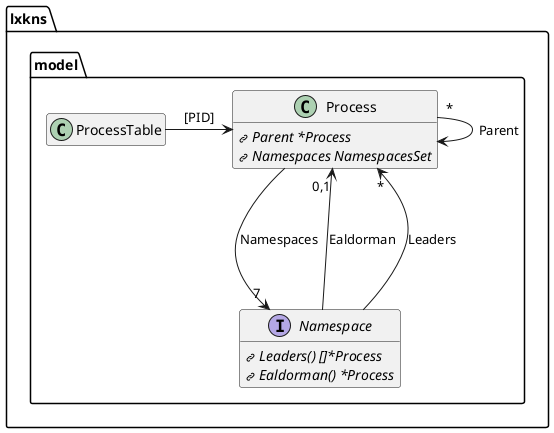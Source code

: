 @startuml lxkns-processes
hide empty fields
hide empty methods
!define L <size:12><&link-intact></size><i>

package "lxkns.model" {

interface Namespace {
  L Leaders() []*Process
  L Ealdorman() *Process
}

Namespace ---> "0,1" Process : Ealdorman
Namespace ---> "*" Process : Leaders

class ProcessTable
ProcessTable -> Process : "[PID]"

class Process {
  L Parent *Process
  L Namespaces NamespacesSet
}

Process --> "7" Namespace : Namespaces
Process "*" --> Process : Parent

}

@enduml
